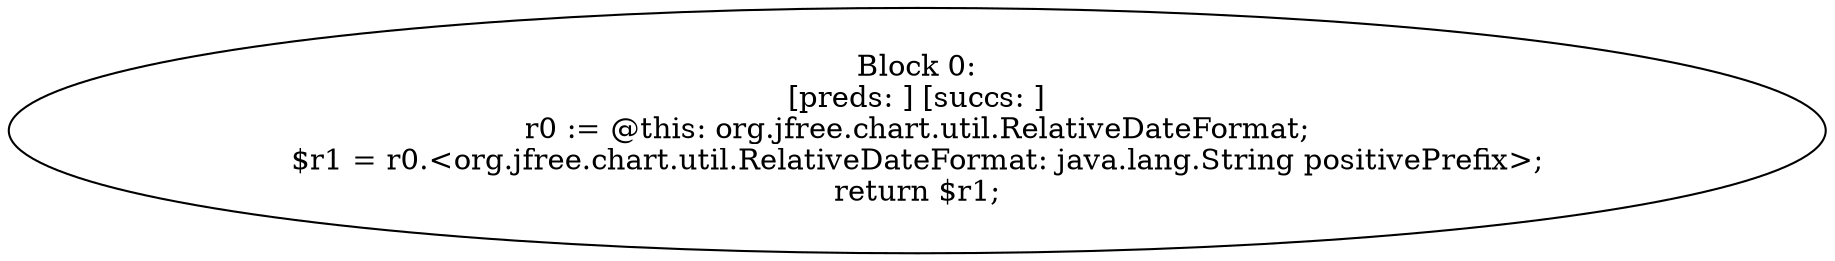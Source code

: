 digraph "unitGraph" {
    "Block 0:
[preds: ] [succs: ]
r0 := @this: org.jfree.chart.util.RelativeDateFormat;
$r1 = r0.<org.jfree.chart.util.RelativeDateFormat: java.lang.String positivePrefix>;
return $r1;
"
}
